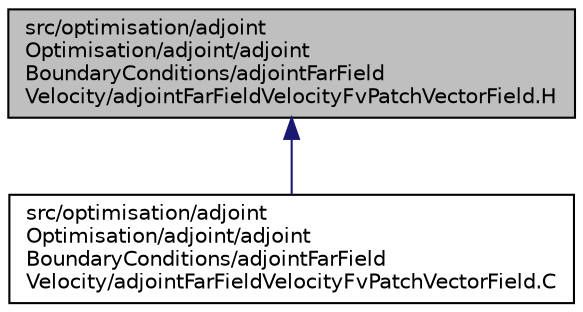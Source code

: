 digraph "src/optimisation/adjointOptimisation/adjoint/adjointBoundaryConditions/adjointFarFieldVelocity/adjointFarFieldVelocityFvPatchVectorField.H"
{
  bgcolor="transparent";
  edge [fontname="Helvetica",fontsize="10",labelfontname="Helvetica",labelfontsize="10"];
  node [fontname="Helvetica",fontsize="10",shape=record];
  Node1 [label="src/optimisation/adjoint\lOptimisation/adjoint/adjoint\lBoundaryConditions/adjointFarField\lVelocity/adjointFarFieldVelocityFvPatchVectorField.H",height=0.2,width=0.4,color="black", fillcolor="grey75", style="filled" fontcolor="black"];
  Node1 -> Node2 [dir="back",color="midnightblue",fontsize="10",style="solid",fontname="Helvetica"];
  Node2 [label="src/optimisation/adjoint\lOptimisation/adjoint/adjoint\lBoundaryConditions/adjointFarField\lVelocity/adjointFarFieldVelocityFvPatchVectorField.C",height=0.2,width=0.4,color="black",URL="$adjointFarFieldVelocityFvPatchVectorField_8C.html"];
}
